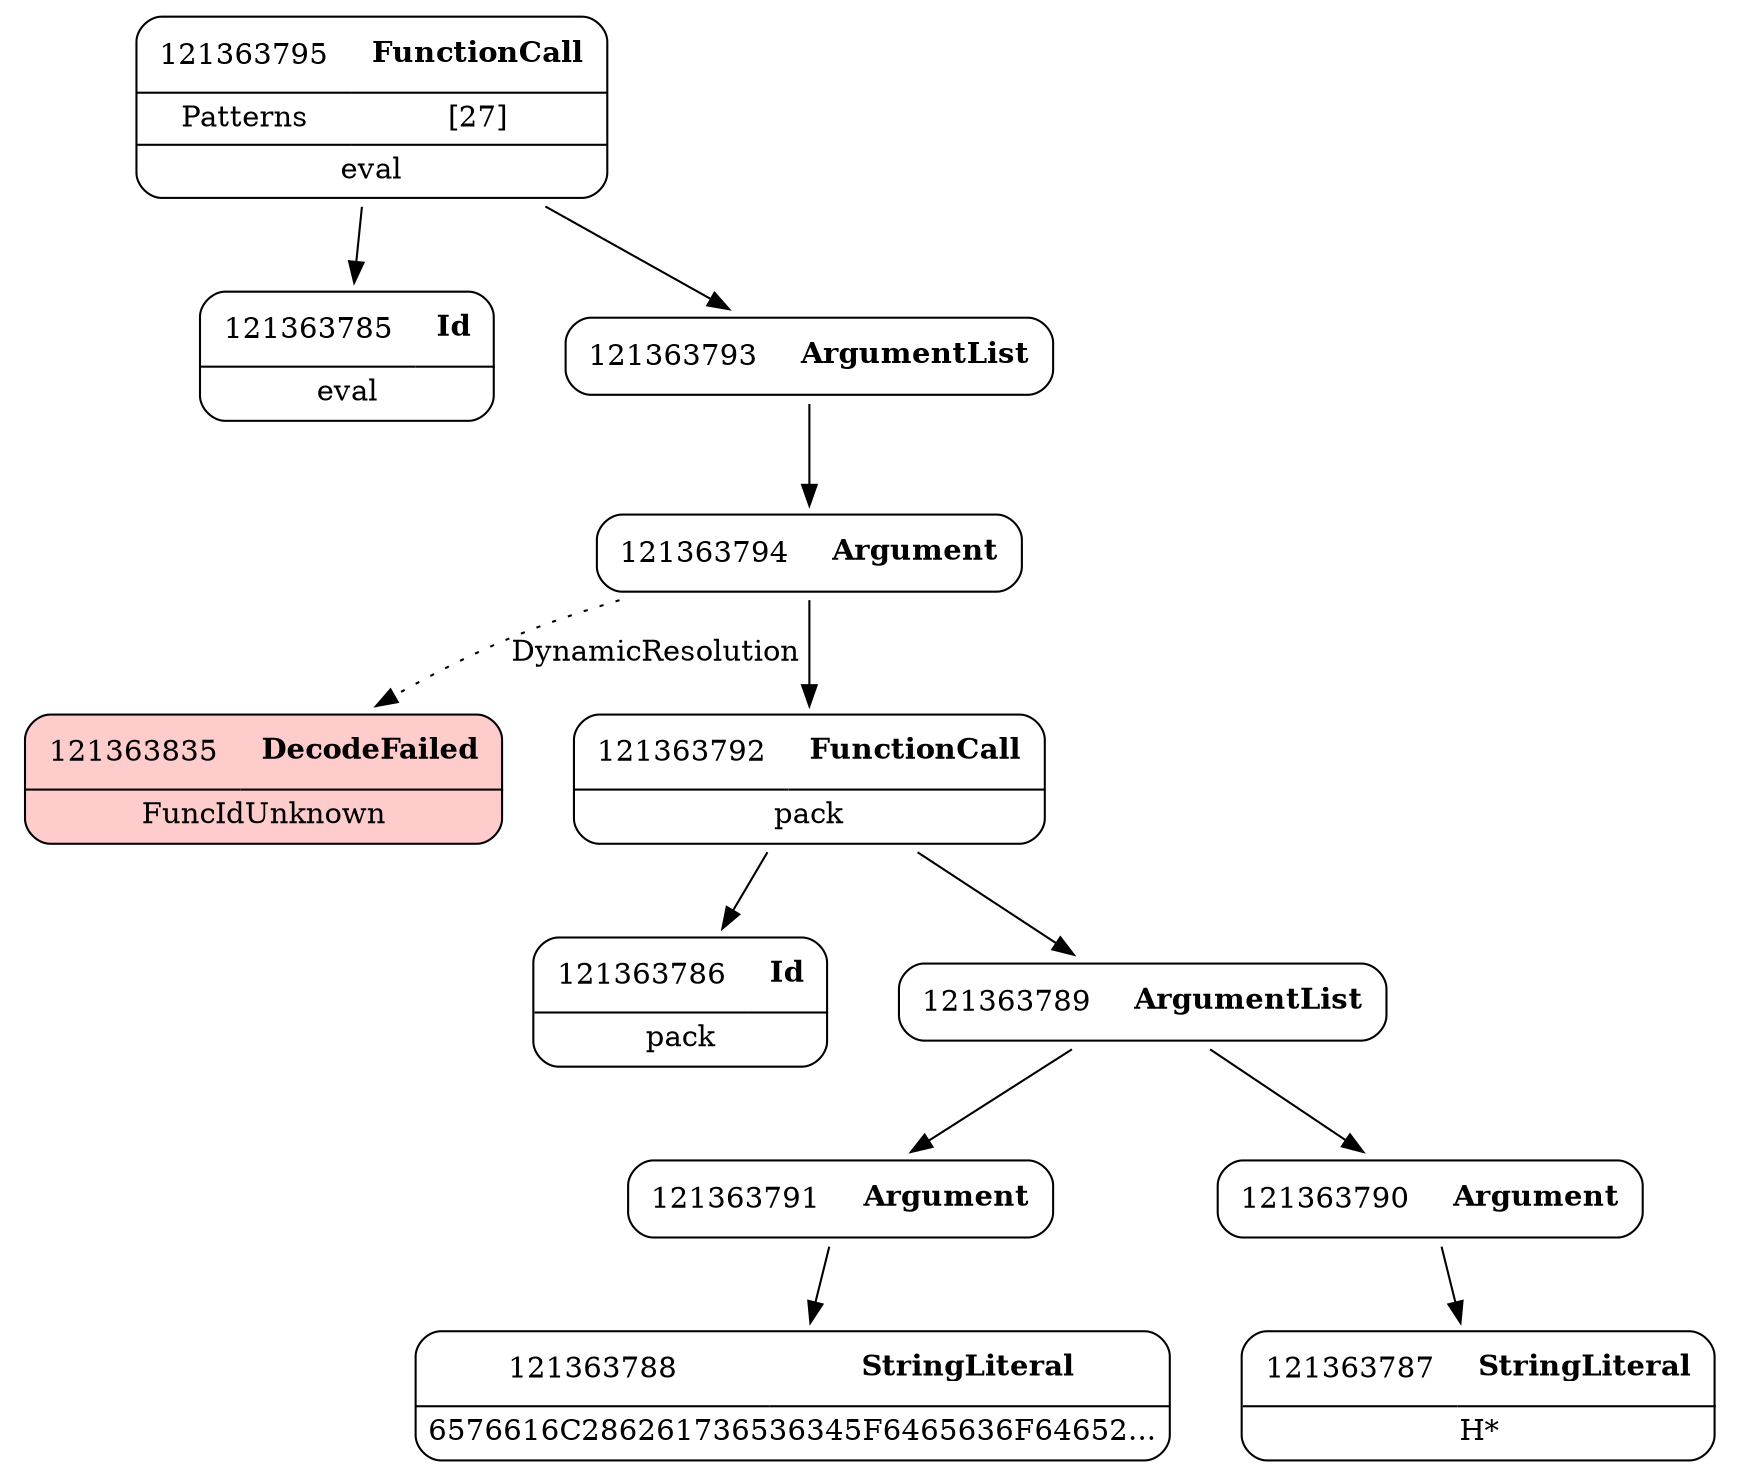 digraph ast {
node [shape=none];
121363835 [label=<<TABLE border='1' cellspacing='0' cellpadding='10' style='rounded' bgcolor='#FFCCCC' ><TR><TD border='0'>121363835</TD><TD border='0'><B>DecodeFailed</B></TD></TR><HR/><TR><TD border='0' cellpadding='5' colspan='2'>FuncIdUnknown</TD></TR></TABLE>>];
121363787 [label=<<TABLE border='1' cellspacing='0' cellpadding='10' style='rounded' ><TR><TD border='0'>121363787</TD><TD border='0'><B>StringLiteral</B></TD></TR><HR/><TR><TD border='0' cellpadding='5' colspan='2'>H*</TD></TR></TABLE>>];
121363786 [label=<<TABLE border='1' cellspacing='0' cellpadding='10' style='rounded' ><TR><TD border='0'>121363786</TD><TD border='0'><B>Id</B></TD></TR><HR/><TR><TD border='0' cellpadding='5' colspan='2'>pack</TD></TR></TABLE>>];
121363785 [label=<<TABLE border='1' cellspacing='0' cellpadding='10' style='rounded' ><TR><TD border='0'>121363785</TD><TD border='0'><B>Id</B></TD></TR><HR/><TR><TD border='0' cellpadding='5' colspan='2'>eval</TD></TR></TABLE>>];
121363791 [label=<<TABLE border='1' cellspacing='0' cellpadding='10' style='rounded' ><TR><TD border='0'>121363791</TD><TD border='0'><B>Argument</B></TD></TR></TABLE>>];
121363791 -> 121363788 [weight=2];
121363790 [label=<<TABLE border='1' cellspacing='0' cellpadding='10' style='rounded' ><TR><TD border='0'>121363790</TD><TD border='0'><B>Argument</B></TD></TR></TABLE>>];
121363790 -> 121363787 [weight=2];
121363789 [label=<<TABLE border='1' cellspacing='0' cellpadding='10' style='rounded' ><TR><TD border='0'>121363789</TD><TD border='0'><B>ArgumentList</B></TD></TR></TABLE>>];
121363789 -> 121363790 [weight=2];
121363789 -> 121363791 [weight=2];
121363788 [label=<<TABLE border='1' cellspacing='0' cellpadding='10' style='rounded' ><TR><TD border='0'>121363788</TD><TD border='0'><B>StringLiteral</B></TD></TR><HR/><TR><TD border='0' cellpadding='5' colspan='2'>6576616C286261736536345F6465636F64652...</TD></TR></TABLE>>];
121363795 [label=<<TABLE border='1' cellspacing='0' cellpadding='10' style='rounded' ><TR><TD border='0'>121363795</TD><TD border='0'><B>FunctionCall</B></TD></TR><HR/><TR><TD border='0' cellpadding='5'>Patterns</TD><TD border='0' cellpadding='5'>[27]</TD></TR><HR/><TR><TD border='0' cellpadding='5' colspan='2'>eval</TD></TR></TABLE>>];
121363795 -> 121363785 [weight=2];
121363795 -> 121363793 [weight=2];
121363794 [label=<<TABLE border='1' cellspacing='0' cellpadding='10' style='rounded' ><TR><TD border='0'>121363794</TD><TD border='0'><B>Argument</B></TD></TR></TABLE>>];
121363794 -> 121363792 [weight=2];
121363794 -> 121363835 [style=dotted,label=DynamicResolution];
121363793 [label=<<TABLE border='1' cellspacing='0' cellpadding='10' style='rounded' ><TR><TD border='0'>121363793</TD><TD border='0'><B>ArgumentList</B></TD></TR></TABLE>>];
121363793 -> 121363794 [weight=2];
121363792 [label=<<TABLE border='1' cellspacing='0' cellpadding='10' style='rounded' ><TR><TD border='0'>121363792</TD><TD border='0'><B>FunctionCall</B></TD></TR><HR/><TR><TD border='0' cellpadding='5' colspan='2'>pack</TD></TR></TABLE>>];
121363792 -> 121363786 [weight=2];
121363792 -> 121363789 [weight=2];
}
